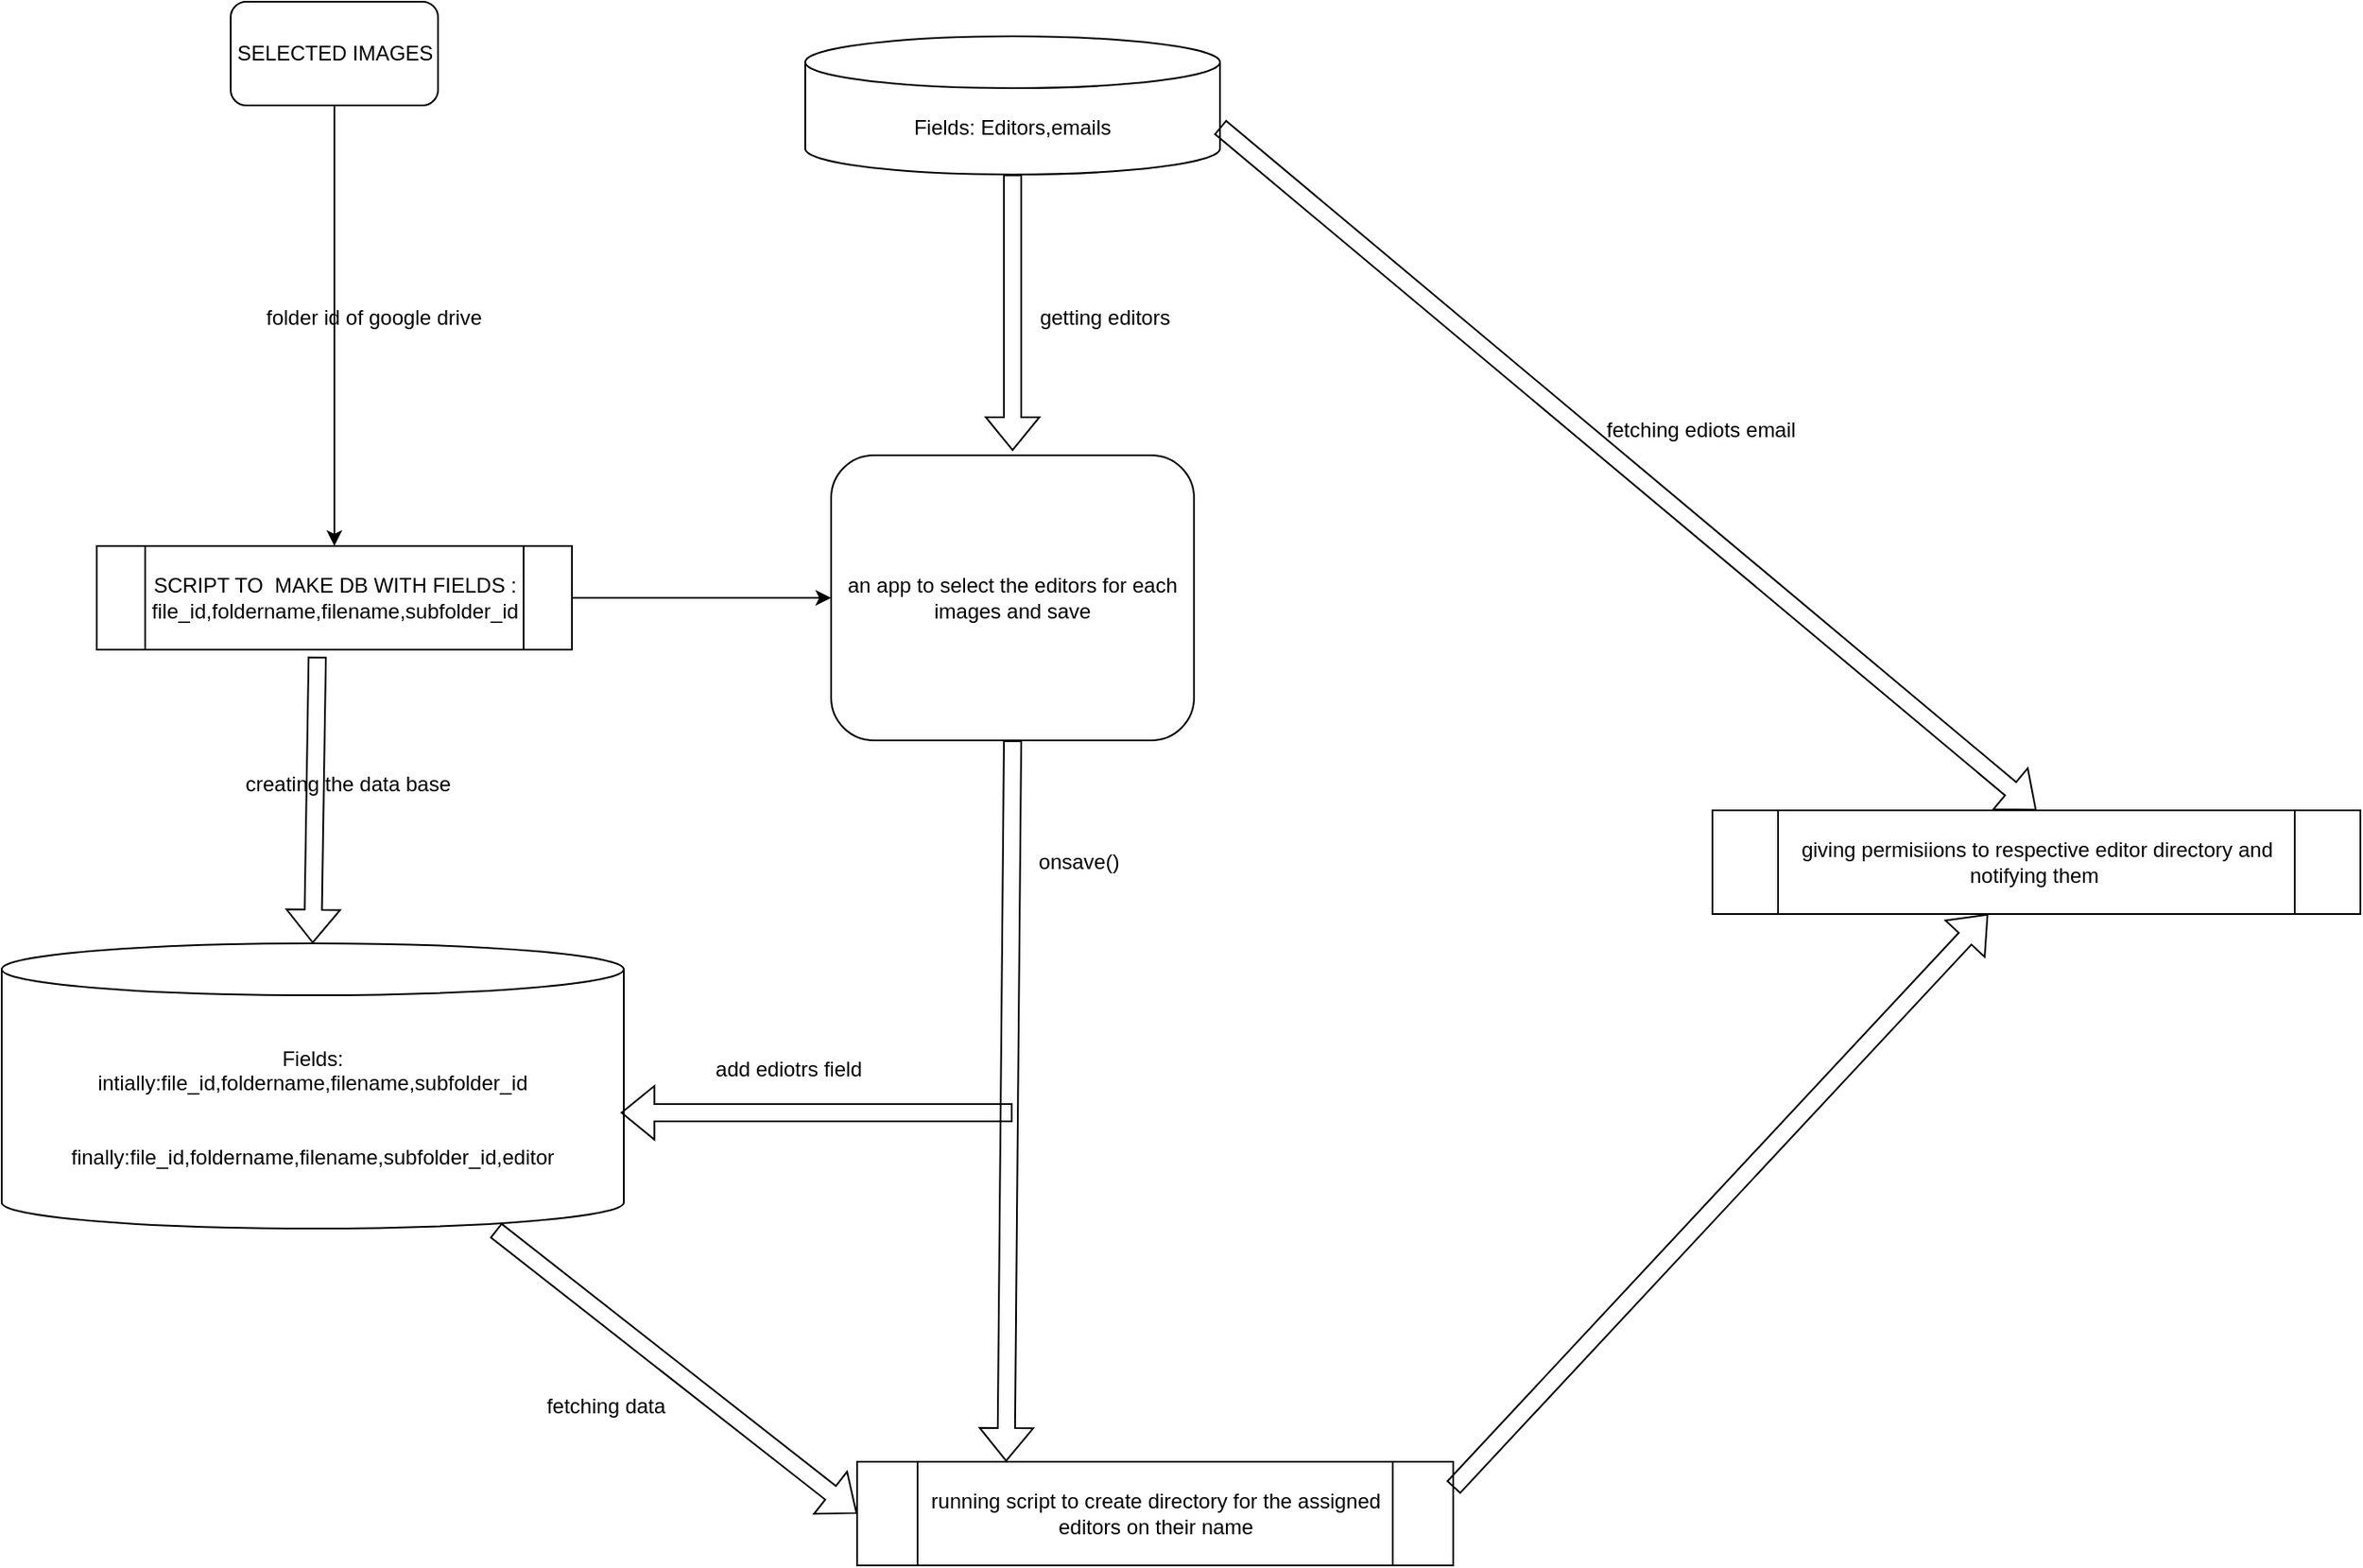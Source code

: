 <mxfile version="21.5.1" type="github">
  <diagram name="Page-1" id="8kLWL6pquji-cg31P_eP">
    <mxGraphModel dx="1335" dy="718" grid="1" gridSize="15" guides="1" tooltips="1" connect="1" arrows="1" fold="1" page="0" pageScale="1" pageWidth="850" pageHeight="1100" math="0" shadow="0">
      <root>
        <mxCell id="0" />
        <mxCell id="1" parent="0" />
        <mxCell id="GxiIhAUhBlhjavs8s8DP-3" value="Fields: Editors,emails" style="shape=cylinder3;whiteSpace=wrap;html=1;boundedLbl=1;backgroundOutline=1;size=15;" vertex="1" parent="1">
          <mxGeometry x="690" y="60" width="240" height="80" as="geometry" />
        </mxCell>
        <mxCell id="GxiIhAUhBlhjavs8s8DP-4" value="Fields:&lt;br&gt;intially:file_id,foldername,filename,subfolder_id&lt;br&gt;&lt;br&gt;&lt;br&gt;finally:file_id,foldername,filename,subfolder_id,editor" style="shape=cylinder3;whiteSpace=wrap;html=1;boundedLbl=1;backgroundOutline=1;size=15;" vertex="1" parent="1">
          <mxGeometry x="225" y="585" width="360" height="165" as="geometry" />
        </mxCell>
        <mxCell id="GxiIhAUhBlhjavs8s8DP-5" value="SELECTED IMAGES" style="rounded=1;whiteSpace=wrap;html=1;" vertex="1" parent="1">
          <mxGeometry x="357.5" y="40" width="120" height="60" as="geometry" />
        </mxCell>
        <mxCell id="GxiIhAUhBlhjavs8s8DP-6" value="" style="endArrow=classic;html=1;rounded=0;exitX=0.5;exitY=1;exitDx=0;exitDy=0;entryX=0.5;entryY=0;entryDx=0;entryDy=0;" edge="1" parent="1" source="GxiIhAUhBlhjavs8s8DP-5" target="GxiIhAUhBlhjavs8s8DP-7">
          <mxGeometry width="50" height="50" relative="1" as="geometry">
            <mxPoint x="400" y="240" as="sourcePoint" />
            <mxPoint x="340" y="200" as="targetPoint" />
          </mxGeometry>
        </mxCell>
        <mxCell id="GxiIhAUhBlhjavs8s8DP-7" value="SCRIPT TO&amp;nbsp; MAKE DB WITH FIELDS : file_id,foldername,filename,subfolder_id" style="shape=process;whiteSpace=wrap;html=1;backgroundOutline=1;" vertex="1" parent="1">
          <mxGeometry x="280" y="355" width="275" height="60" as="geometry" />
        </mxCell>
        <mxCell id="GxiIhAUhBlhjavs8s8DP-10" value="" style="endArrow=classic;html=1;rounded=0;exitX=1;exitY=0.5;exitDx=0;exitDy=0;" edge="1" parent="1" source="GxiIhAUhBlhjavs8s8DP-7" target="GxiIhAUhBlhjavs8s8DP-11">
          <mxGeometry width="50" height="50" relative="1" as="geometry">
            <mxPoint x="525" y="320" as="sourcePoint" />
            <mxPoint x="765" y="300" as="targetPoint" />
          </mxGeometry>
        </mxCell>
        <mxCell id="GxiIhAUhBlhjavs8s8DP-11" value="an app to select the editors for each images and save" style="rounded=1;whiteSpace=wrap;html=1;" vertex="1" parent="1">
          <mxGeometry x="705" y="302.5" width="210" height="165" as="geometry" />
        </mxCell>
        <mxCell id="GxiIhAUhBlhjavs8s8DP-12" value="" style="shape=flexArrow;endArrow=classic;html=1;rounded=0;entryX=0.5;entryY=0;entryDx=0;entryDy=0;entryPerimeter=0;exitX=0.464;exitY=1.067;exitDx=0;exitDy=0;exitPerimeter=0;" edge="1" parent="1" source="GxiIhAUhBlhjavs8s8DP-7" target="GxiIhAUhBlhjavs8s8DP-4">
          <mxGeometry width="50" height="50" relative="1" as="geometry">
            <mxPoint x="210" y="395" as="sourcePoint" />
            <mxPoint x="260" y="345" as="targetPoint" />
          </mxGeometry>
        </mxCell>
        <mxCell id="GxiIhAUhBlhjavs8s8DP-14" value="" style="shape=flexArrow;endArrow=classic;html=1;rounded=0;exitX=0.5;exitY=1;exitDx=0;exitDy=0;exitPerimeter=0;" edge="1" parent="1" source="GxiIhAUhBlhjavs8s8DP-3">
          <mxGeometry width="50" height="50" relative="1" as="geometry">
            <mxPoint x="705" y="95" as="sourcePoint" />
            <mxPoint x="810" y="300" as="targetPoint" />
          </mxGeometry>
        </mxCell>
        <mxCell id="GxiIhAUhBlhjavs8s8DP-15" value="getting editors" style="text;html=1;align=center;verticalAlign=middle;resizable=0;points=[];autosize=1;strokeColor=none;fillColor=none;" vertex="1" parent="1">
          <mxGeometry x="810" y="208" width="105" height="30" as="geometry" />
        </mxCell>
        <mxCell id="GxiIhAUhBlhjavs8s8DP-17" value="" style="shape=flexArrow;endArrow=classic;html=1;rounded=0;exitX=0.5;exitY=1;exitDx=0;exitDy=0;entryX=0.25;entryY=0;entryDx=0;entryDy=0;" edge="1" parent="1" source="GxiIhAUhBlhjavs8s8DP-11" target="GxiIhAUhBlhjavs8s8DP-24">
          <mxGeometry width="50" height="50" relative="1" as="geometry">
            <mxPoint x="660" y="575" as="sourcePoint" />
            <mxPoint x="817.41" y="887.04" as="targetPoint" />
          </mxGeometry>
        </mxCell>
        <mxCell id="GxiIhAUhBlhjavs8s8DP-18" value="&lt;p style=&quot;line-height: 110%;&quot;&gt;onsave()&lt;/p&gt;" style="text;html=1;align=center;verticalAlign=middle;resizable=0;points=[];autosize=1;strokeColor=none;fillColor=none;" vertex="1" parent="1">
          <mxGeometry x="810" y="508" width="75" height="60" as="geometry" />
        </mxCell>
        <mxCell id="GxiIhAUhBlhjavs8s8DP-20" value="" style="shape=flexArrow;endArrow=classic;html=1;rounded=0;entryX=0.995;entryY=0.594;entryDx=0;entryDy=0;entryPerimeter=0;" edge="1" parent="1" target="GxiIhAUhBlhjavs8s8DP-4">
          <mxGeometry width="50" height="50" relative="1" as="geometry">
            <mxPoint x="810" y="683" as="sourcePoint" />
            <mxPoint x="635" y="765" as="targetPoint" />
          </mxGeometry>
        </mxCell>
        <mxCell id="GxiIhAUhBlhjavs8s8DP-21" value="add ediotrs field" style="text;html=1;align=center;verticalAlign=middle;resizable=0;points=[];autosize=1;strokeColor=none;fillColor=none;" vertex="1" parent="1">
          <mxGeometry x="620" y="643" width="120" height="30" as="geometry" />
        </mxCell>
        <mxCell id="GxiIhAUhBlhjavs8s8DP-22" value="" style="shape=flexArrow;endArrow=classic;html=1;rounded=0;exitX=0.794;exitY=1.006;exitDx=0;exitDy=0;exitPerimeter=0;entryX=0;entryY=0.5;entryDx=0;entryDy=0;" edge="1" parent="1" source="GxiIhAUhBlhjavs8s8DP-4" target="GxiIhAUhBlhjavs8s8DP-24">
          <mxGeometry width="50" height="50" relative="1" as="geometry">
            <mxPoint x="585" y="965" as="sourcePoint" />
            <mxPoint x="712.35" y="909.735" as="targetPoint" />
          </mxGeometry>
        </mxCell>
        <mxCell id="GxiIhAUhBlhjavs8s8DP-24" value="running script to create directory for the assigned editors on their name" style="shape=process;whiteSpace=wrap;html=1;backgroundOutline=1;" vertex="1" parent="1">
          <mxGeometry x="720" y="885" width="345" height="60" as="geometry" />
        </mxCell>
        <mxCell id="GxiIhAUhBlhjavs8s8DP-25" value="" style="shape=flexArrow;endArrow=classic;html=1;rounded=0;exitX=1;exitY=0.25;exitDx=0;exitDy=0;" edge="1" parent="1" source="GxiIhAUhBlhjavs8s8DP-24" target="GxiIhAUhBlhjavs8s8DP-26">
          <mxGeometry width="50" height="50" relative="1" as="geometry">
            <mxPoint x="960" y="965" as="sourcePoint" />
            <mxPoint x="906" y="1020" as="targetPoint" />
          </mxGeometry>
        </mxCell>
        <mxCell id="GxiIhAUhBlhjavs8s8DP-26" value="giving permisiions to respective editor directory and notifying them&amp;nbsp;" style="shape=process;whiteSpace=wrap;html=1;backgroundOutline=1;" vertex="1" parent="1">
          <mxGeometry x="1215" y="508" width="375" height="60" as="geometry" />
        </mxCell>
        <mxCell id="GxiIhAUhBlhjavs8s8DP-27" value="" style="shape=flexArrow;endArrow=classic;html=1;rounded=0;entryX=0.5;entryY=0;entryDx=0;entryDy=0;exitX=1;exitY=0;exitDx=0;exitDy=52.5;exitPerimeter=0;" edge="1" parent="1" source="GxiIhAUhBlhjavs8s8DP-3" target="GxiIhAUhBlhjavs8s8DP-26">
          <mxGeometry width="50" height="50" relative="1" as="geometry">
            <mxPoint x="930" y="380" as="sourcePoint" />
            <mxPoint x="980" y="330" as="targetPoint" />
          </mxGeometry>
        </mxCell>
        <mxCell id="GxiIhAUhBlhjavs8s8DP-30" value="fetching ediots email" style="text;html=1;align=center;verticalAlign=middle;resizable=0;points=[];autosize=1;strokeColor=none;fillColor=none;" vertex="1" parent="1">
          <mxGeometry x="1140" y="272.5" width="135" height="30" as="geometry" />
        </mxCell>
        <mxCell id="GxiIhAUhBlhjavs8s8DP-34" value="folder id of google drive" style="text;html=1;align=center;verticalAlign=middle;resizable=0;points=[];autosize=1;strokeColor=none;fillColor=none;" vertex="1" parent="1">
          <mxGeometry x="365" y="208" width="150" height="30" as="geometry" />
        </mxCell>
        <mxCell id="GxiIhAUhBlhjavs8s8DP-35" value="creating the data base" style="text;html=1;align=center;verticalAlign=middle;resizable=0;points=[];autosize=1;strokeColor=none;fillColor=none;" vertex="1" parent="1">
          <mxGeometry x="350" y="478" width="150" height="30" as="geometry" />
        </mxCell>
        <mxCell id="GxiIhAUhBlhjavs8s8DP-36" value="fetching data&amp;nbsp;" style="text;html=1;align=center;verticalAlign=middle;resizable=0;points=[];autosize=1;strokeColor=none;fillColor=none;" vertex="1" parent="1">
          <mxGeometry x="523" y="838" width="105" height="30" as="geometry" />
        </mxCell>
      </root>
    </mxGraphModel>
  </diagram>
</mxfile>
